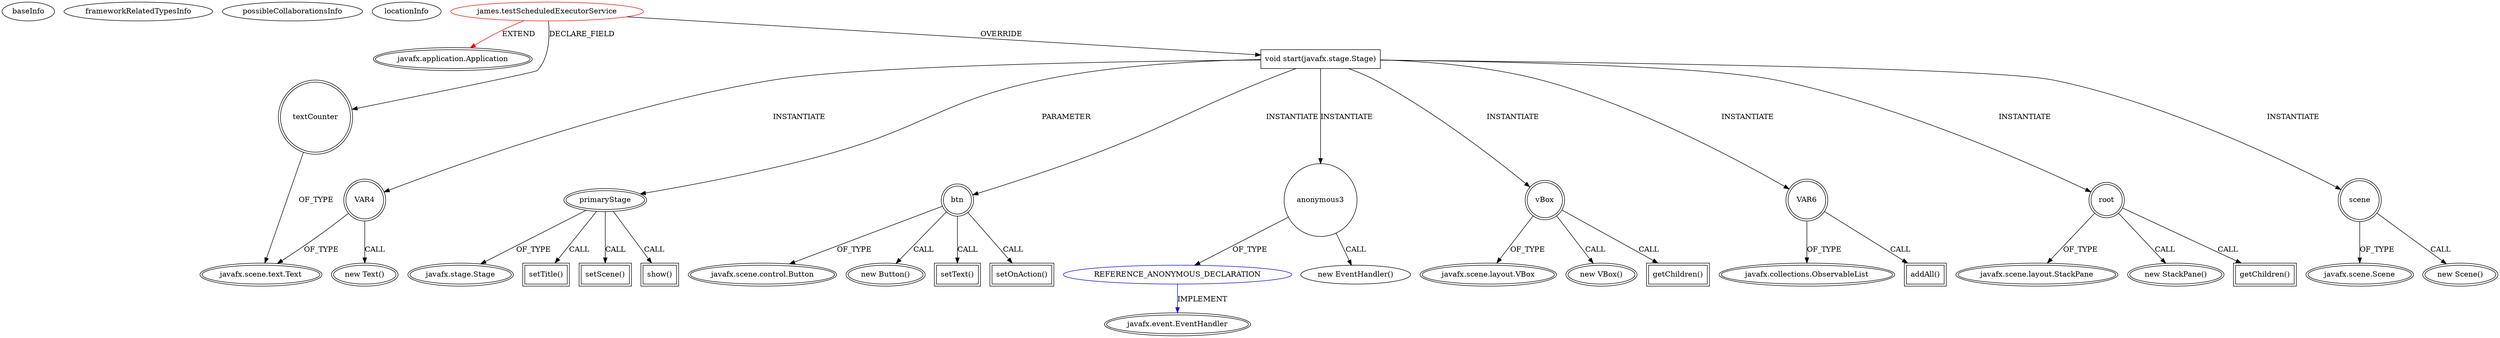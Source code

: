 digraph {
baseInfo[graphId=658,category="extension_graph",isAnonymous=false,possibleRelation=true]
frameworkRelatedTypesInfo[0="javafx.application.Application"]
possibleCollaborationsInfo[0="658~OVERRIDING_METHOD_DECLARATION-INSTANTIATION-~javafx.application.Application ~javafx.event.EventHandler ~false~true"]
locationInfo[projectName="Johnmalc-JavaFX",filePath="/Johnmalc-JavaFX/JavaFX-master/src/james/testScheduledExecutorService.java",contextSignature="testScheduledExecutorService",graphId="658"]
0[label="james.testScheduledExecutorService",vertexType="ROOT_CLIENT_CLASS_DECLARATION",isFrameworkType=false,color=red]
1[label="javafx.application.Application",vertexType="FRAMEWORK_CLASS_TYPE",isFrameworkType=true,peripheries=2]
2[label="textCounter",vertexType="FIELD_DECLARATION",isFrameworkType=true,peripheries=2,shape=circle]
3[label="javafx.scene.text.Text",vertexType="FRAMEWORK_CLASS_TYPE",isFrameworkType=true,peripheries=2]
4[label="void start(javafx.stage.Stage)",vertexType="OVERRIDING_METHOD_DECLARATION",isFrameworkType=false,shape=box]
5[label="primaryStage",vertexType="PARAMETER_DECLARATION",isFrameworkType=true,peripheries=2]
6[label="javafx.stage.Stage",vertexType="FRAMEWORK_CLASS_TYPE",isFrameworkType=true,peripheries=2]
8[label="btn",vertexType="VARIABLE_EXPRESION",isFrameworkType=true,peripheries=2,shape=circle]
9[label="javafx.scene.control.Button",vertexType="FRAMEWORK_CLASS_TYPE",isFrameworkType=true,peripheries=2]
7[label="new Button()",vertexType="CONSTRUCTOR_CALL",isFrameworkType=true,peripheries=2]
11[label="setText()",vertexType="INSIDE_CALL",isFrameworkType=true,peripheries=2,shape=box]
13[label="setOnAction()",vertexType="INSIDE_CALL",isFrameworkType=true,peripheries=2,shape=box]
15[label="anonymous3",vertexType="VARIABLE_EXPRESION",isFrameworkType=false,shape=circle]
16[label="REFERENCE_ANONYMOUS_DECLARATION",vertexType="REFERENCE_ANONYMOUS_DECLARATION",isFrameworkType=false,color=blue]
17[label="javafx.event.EventHandler",vertexType="FRAMEWORK_INTERFACE_TYPE",isFrameworkType=true,peripheries=2]
14[label="new EventHandler()",vertexType="CONSTRUCTOR_CALL",isFrameworkType=false]
19[label="VAR4",vertexType="VARIABLE_EXPRESION",isFrameworkType=true,peripheries=2,shape=circle]
18[label="new Text()",vertexType="CONSTRUCTOR_CALL",isFrameworkType=true,peripheries=2]
22[label="vBox",vertexType="VARIABLE_EXPRESION",isFrameworkType=true,peripheries=2,shape=circle]
23[label="javafx.scene.layout.VBox",vertexType="FRAMEWORK_CLASS_TYPE",isFrameworkType=true,peripheries=2]
21[label="new VBox()",vertexType="CONSTRUCTOR_CALL",isFrameworkType=true,peripheries=2]
24[label="VAR6",vertexType="VARIABLE_EXPRESION",isFrameworkType=true,peripheries=2,shape=circle]
26[label="javafx.collections.ObservableList",vertexType="FRAMEWORK_INTERFACE_TYPE",isFrameworkType=true,peripheries=2]
25[label="addAll()",vertexType="INSIDE_CALL",isFrameworkType=true,peripheries=2,shape=box]
28[label="getChildren()",vertexType="INSIDE_CALL",isFrameworkType=true,peripheries=2,shape=box]
30[label="root",vertexType="VARIABLE_EXPRESION",isFrameworkType=true,peripheries=2,shape=circle]
31[label="javafx.scene.layout.StackPane",vertexType="FRAMEWORK_CLASS_TYPE",isFrameworkType=true,peripheries=2]
29[label="new StackPane()",vertexType="CONSTRUCTOR_CALL",isFrameworkType=true,peripheries=2]
33[label="getChildren()",vertexType="INSIDE_CALL",isFrameworkType=true,peripheries=2,shape=box]
35[label="scene",vertexType="VARIABLE_EXPRESION",isFrameworkType=true,peripheries=2,shape=circle]
36[label="javafx.scene.Scene",vertexType="FRAMEWORK_CLASS_TYPE",isFrameworkType=true,peripheries=2]
34[label="new Scene()",vertexType="CONSTRUCTOR_CALL",isFrameworkType=true,peripheries=2]
38[label="setTitle()",vertexType="INSIDE_CALL",isFrameworkType=true,peripheries=2,shape=box]
40[label="setScene()",vertexType="INSIDE_CALL",isFrameworkType=true,peripheries=2,shape=box]
42[label="show()",vertexType="INSIDE_CALL",isFrameworkType=true,peripheries=2,shape=box]
0->1[label="EXTEND",color=red]
0->2[label="DECLARE_FIELD"]
2->3[label="OF_TYPE"]
0->4[label="OVERRIDE"]
5->6[label="OF_TYPE"]
4->5[label="PARAMETER"]
4->8[label="INSTANTIATE"]
8->9[label="OF_TYPE"]
8->7[label="CALL"]
8->11[label="CALL"]
8->13[label="CALL"]
4->15[label="INSTANTIATE"]
16->17[label="IMPLEMENT",color=blue]
15->16[label="OF_TYPE"]
15->14[label="CALL"]
4->19[label="INSTANTIATE"]
19->3[label="OF_TYPE"]
19->18[label="CALL"]
4->22[label="INSTANTIATE"]
22->23[label="OF_TYPE"]
22->21[label="CALL"]
4->24[label="INSTANTIATE"]
24->26[label="OF_TYPE"]
24->25[label="CALL"]
22->28[label="CALL"]
4->30[label="INSTANTIATE"]
30->31[label="OF_TYPE"]
30->29[label="CALL"]
30->33[label="CALL"]
4->35[label="INSTANTIATE"]
35->36[label="OF_TYPE"]
35->34[label="CALL"]
5->38[label="CALL"]
5->40[label="CALL"]
5->42[label="CALL"]
}

